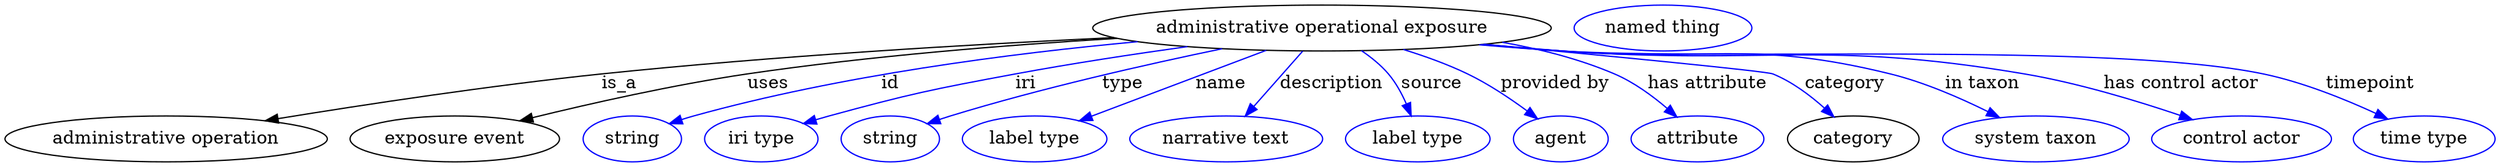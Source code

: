 digraph {
	graph [bb="0,0,1946.3,123"];
	node [label="\N"];
	"administrative operational exposure"	[height=0.5,
		label="administrative operational exposure",
		pos="1030.1,105",
		width=4.9829];
	"administrative operation"	[height=0.5,
		pos="126.09,18",
		width=3.5025];
	"administrative operational exposure" -> "administrative operation"	[label=is_a,
		lp="480.09,61.5",
		pos="e,203.5,32.278 866.9,97.504 754.11,92.127 600.74,83.054 466.09,69 379.84,59.998 281.92,45.099 213.39,33.902"];
	"exposure event"	[height=0.5,
		pos="352.09,18",
		width=2.2748];
	"administrative operational exposure" -> "exposure event"	[label=uses,
		lp="596.59,61.5",
		pos="e,402.88,32.254 869.64,96.919 783.48,91.759 675.63,83.122 580.09,69 522.76,60.526 458.33,45.917 412.63,34.671"];
	id	[color=blue,
		height=0.5,
		label=string,
		pos="490.09,18",
		width=1.0652];
	"administrative operational exposure" -> id	[color=blue,
		label=id,
		lp="692.09,61.5",
		pos="e,519.07,29.996 885.94,94.256 786.76,85.091 652.75,67.816 538.09,36 534.98,35.137 531.78,34.175 528.58,33.159",
		style=solid];
	iri	[color=blue,
		height=0.5,
		label="iri type",
		pos="591.09,18",
		width=1.2277];
	"administrative operational exposure" -> iri	[color=blue,
		label=iri,
		lp="798.09,61.5",
		pos="e,624.38,29.946 924.35,90.416 882.43,84.551 833.86,77.16 790.09,69 725.12,56.888 708.88,53.271 645.09,36 641.51,35.031 637.81,33.979 \
634.11,32.889",
		style=solid];
	type	[color=blue,
		height=0.5,
		label=string,
		pos="692.09,18",
		width=1.0652];
	"administrative operational exposure" -> type	[color=blue,
		label=type,
		lp="874.09,61.5",
		pos="e,721.02,29.97 951.81,88.739 892.79,76.503 810.14,57.809 739.09,36 736.33,35.153 733.49,34.238 730.64,33.289",
		style=solid];
	name	[color=blue,
		height=0.5,
		label="label type",
		pos="805.09,18",
		width=1.5707];
	"administrative operational exposure" -> name	[color=blue,
		label=name,
		lp="951.09,61.5",
		pos="e,840.13,32.237 986.44,87.51 947.01,72.614 889.24,50.79 849.55,35.798",
		style=solid];
	description	[color=blue,
		height=0.5,
		label="narrative text",
		pos="955.09,18",
		width=2.0943];
	"administrative operational exposure" -> description	[color=blue,
		label=description,
		lp="1037.6,61.5",
		pos="e,969.99,35.885 1014.9,86.799 1004,74.39 989.02,57.458 976.81,43.618",
		style=solid];
	source	[color=blue,
		height=0.5,
		label="label type",
		pos="1105.1,18",
		width=1.5707];
	"administrative operational exposure" -> source	[color=blue,
		label=source,
		lp="1116.1,61.5",
		pos="e,1099.9,36.066 1060.9,87.262 1068.5,82.125 1076.2,75.963 1082.1,69 1087.9,62.169 1092.5,53.628 1096.1,45.547",
		style=solid];
	"provided by"	[color=blue,
		height=0.5,
		label=agent,
		pos="1217.1,18",
		width=1.0291];
	"administrative operational exposure" -> "provided by"	[color=blue,
		label="provided by",
		lp="1212.6,61.5",
		pos="e,1198.8,33.821 1093.8,88.151 1110.6,82.992 1128.3,76.597 1144.1,69 1160.4,61.12 1177.2,49.867 1190.6,40.03",
		style=solid];
	"has attribute"	[color=blue,
		height=0.5,
		label=attribute,
		pos="1324.1,18",
		width=1.4443];
	"administrative operational exposure" -> "has attribute"	[color=blue,
		label="has attribute",
		lp="1332.1,61.5",
		pos="e,1308,35.19 1171.2,93.809 1201,88.547 1231.7,80.691 1259.1,69 1274.2,62.548 1288.9,51.756 1300.5,41.846",
		style=solid];
	category	[height=0.5,
		pos="1445.1,18",
		width=1.4263];
	"administrative operational exposure" -> category	[color=blue,
		label=category,
		lp="1439.6,61.5",
		pos="e,1430,35.487 1157.3,92.232 1256.3,82.945 1377.7,71.199 1383.1,69 1397.7,63.011 1411.6,52.407 1422.6,42.501",
		style=solid];
	"in taxon"	[color=blue,
		height=0.5,
		label="system taxon",
		pos="1587.1,18",
		width=2.022];
	"administrative operational exposure" -> "in taxon"	[color=blue,
		label="in taxon",
		lp="1546.1,61.5",
		pos="e,1559.1,34.826 1156.5,92.218 1177.1,90.401 1198.2,88.599 1218.1,87 1332.2,77.844 1364,96.762 1475.1,69 1501.2,62.479 1528.8,50.221 \
1550.1,39.474",
		style=solid];
	"has control actor"	[color=blue,
		height=0.5,
		label="control actor",
		pos="1748.1,18",
		width=1.9498];
	"administrative operational exposure" -> "has control actor"	[color=blue,
		label="has control actor",
		lp="1701.6,61.5",
		pos="e,1709.8,33.184 1154.7,92.022 1175.8,90.193 1197.6,88.438 1218.1,87 1378.3,75.764 1420.7,95.978 1579.1,69 1620.8,61.891 1666.8,47.864 \
1700.3,36.472",
		style=solid];
	timepoint	[color=blue,
		height=0.5,
		label="time type",
		pos="1891.1,18",
		width=1.5346];
	"administrative operational exposure" -> timepoint	[color=blue,
		label=timepoint,
		lp="1850.1,61.5",
		pos="e,1862.7,33.679 1152.9,91.875 1174.6,90.023 1197,88.299 1218.1,87 1339.7,79.51 1646.8,94.003 1766.1,69 1796.6,62.606 1829.2,49.314 \
1853.5,38.041",
		style=solid];
	"named thing_category"	[color=blue,
		height=0.5,
		label="named thing",
		pos="1297.1,105",
		width=1.9318];
}
